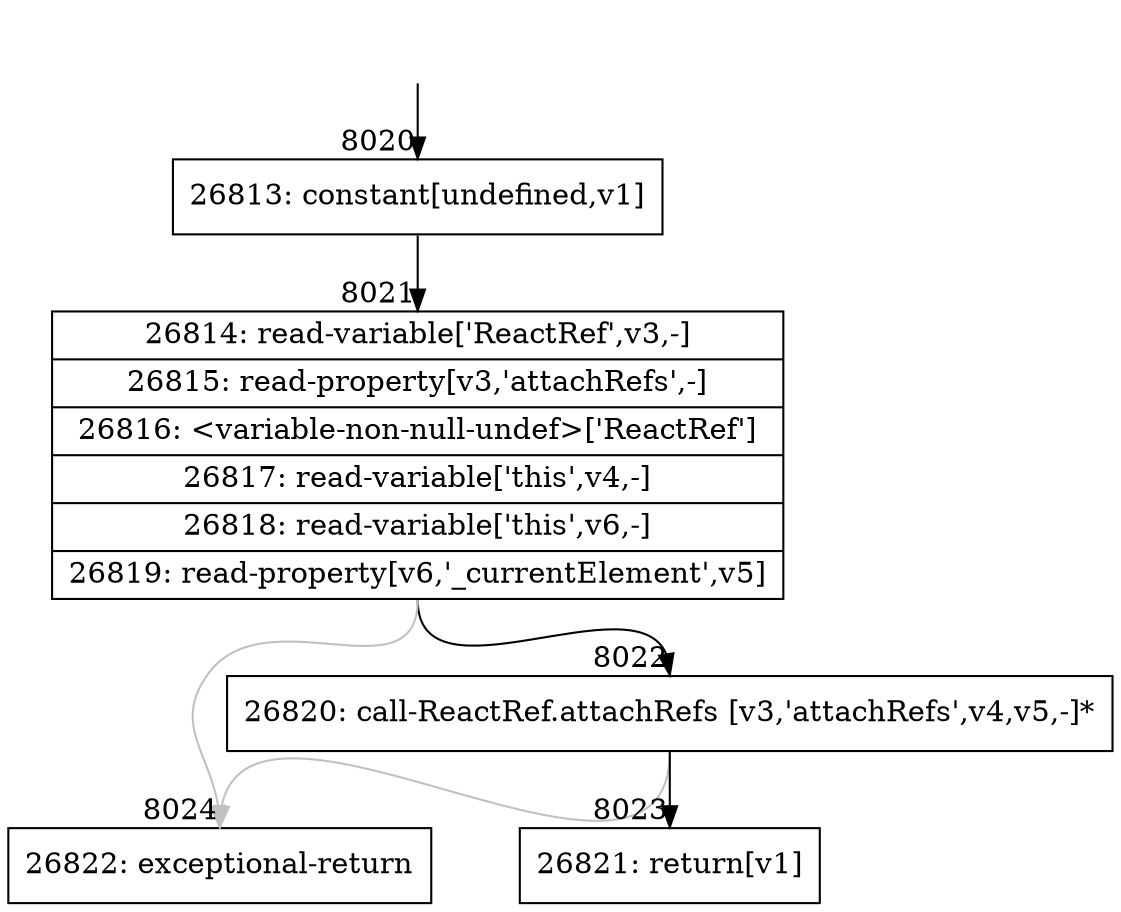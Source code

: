 digraph {
rankdir="TD"
BB_entry581[shape=none,label=""];
BB_entry581 -> BB8020 [tailport=s, headport=n, headlabel="    8020"]
BB8020 [shape=record label="{26813: constant[undefined,v1]}" ] 
BB8020 -> BB8021 [tailport=s, headport=n, headlabel="      8021"]
BB8021 [shape=record label="{26814: read-variable['ReactRef',v3,-]|26815: read-property[v3,'attachRefs',-]|26816: \<variable-non-null-undef\>['ReactRef']|26817: read-variable['this',v4,-]|26818: read-variable['this',v6,-]|26819: read-property[v6,'_currentElement',v5]}" ] 
BB8021 -> BB8022 [tailport=s, headport=n, headlabel="      8022"]
BB8021 -> BB8024 [tailport=s, headport=n, color=gray, headlabel="      8024"]
BB8022 [shape=record label="{26820: call-ReactRef.attachRefs [v3,'attachRefs',v4,v5,-]*}" ] 
BB8022 -> BB8023 [tailport=s, headport=n, headlabel="      8023"]
BB8022 -> BB8024 [tailport=s, headport=n, color=gray]
BB8023 [shape=record label="{26821: return[v1]}" ] 
BB8024 [shape=record label="{26822: exceptional-return}" ] 
//#$~ 14076
}
